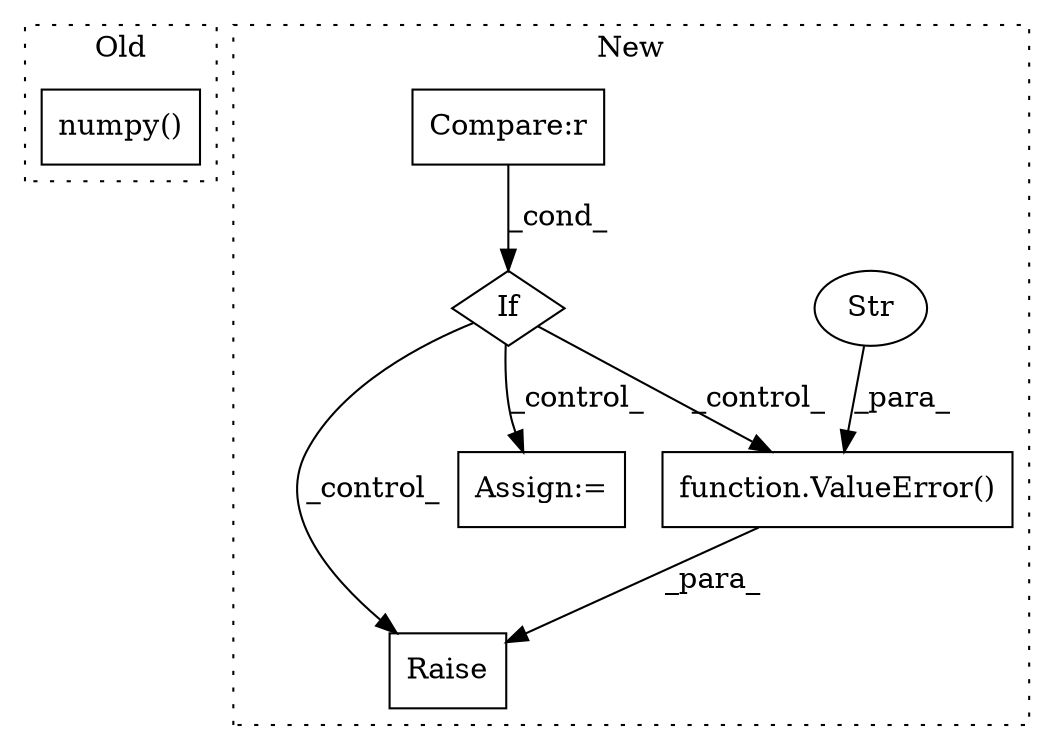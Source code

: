 digraph G {
subgraph cluster0 {
1 [label="numpy()" a="75" s="1934" l="17" shape="box"];
label = "Old";
style="dotted";
}
subgraph cluster1 {
2 [label="function.ValueError()" a="75" s="1789,1858" l="11,1" shape="box"];
3 [label="Str" a="66" s="1800" l="58" shape="ellipse"];
4 [label="Raise" a="91" s="1783" l="6" shape="box"];
5 [label="If" a="96" s="1751" l="3" shape="diamond"];
6 [label="Compare:r" a="40" s="1754" l="15" shape="box"];
7 [label="Assign:=" a="68" s="1915" l="3" shape="box"];
label = "New";
style="dotted";
}
2 -> 4 [label="_para_"];
3 -> 2 [label="_para_"];
5 -> 2 [label="_control_"];
5 -> 4 [label="_control_"];
5 -> 7 [label="_control_"];
6 -> 5 [label="_cond_"];
}